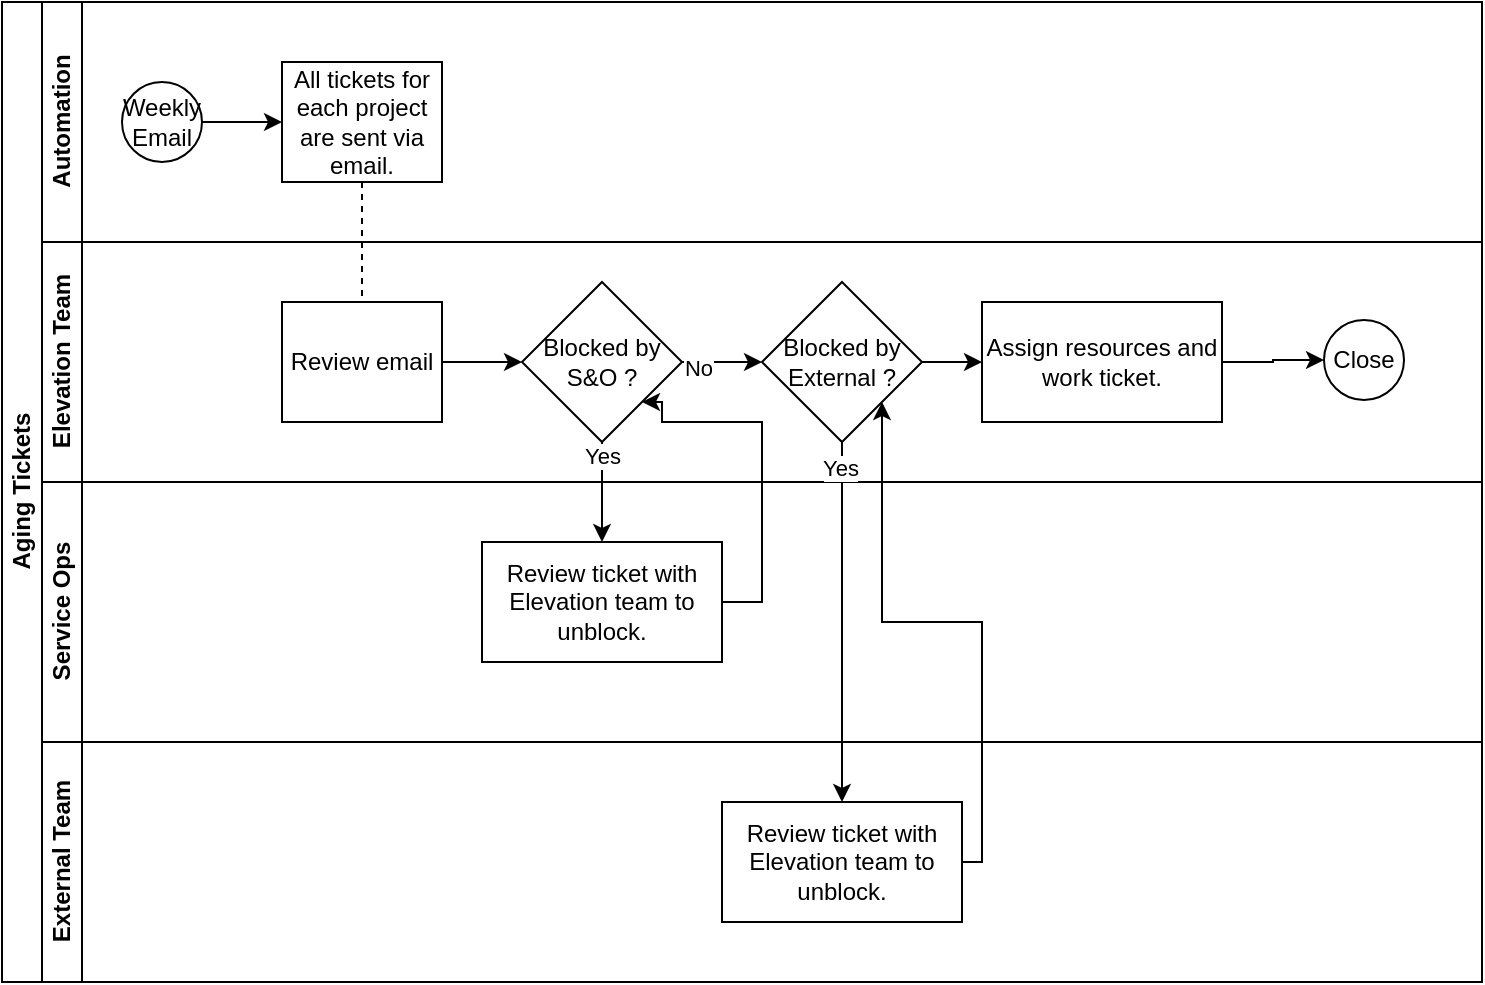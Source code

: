 <mxfile version="20.5.1" type="github">
  <diagram id="prtHgNgQTEPvFCAcTncT" name="Page-1">
    <mxGraphModel dx="891" dy="947" grid="1" gridSize="10" guides="1" tooltips="1" connect="1" arrows="1" fold="1" page="1" pageScale="1" pageWidth="827" pageHeight="1169" math="0" shadow="0">
      <root>
        <mxCell id="0" />
        <mxCell id="1" parent="0" />
        <mxCell id="dNxyNK7c78bLwvsdeMH5-19" value="Aging Tickets" style="swimlane;html=1;childLayout=stackLayout;resizeParent=1;resizeParentMax=0;horizontal=0;startSize=20;horizontalStack=0;" parent="1" vertex="1">
          <mxGeometry x="120" y="130" width="740" height="490" as="geometry" />
        </mxCell>
        <mxCell id="dNxyNK7c78bLwvsdeMH5-27" value="" style="edgeStyle=orthogonalEdgeStyle;rounded=0;orthogonalLoop=1;jettySize=auto;html=1;dashed=1;endArrow=none;endFill=0;" parent="dNxyNK7c78bLwvsdeMH5-19" source="dNxyNK7c78bLwvsdeMH5-24" target="dNxyNK7c78bLwvsdeMH5-26" edge="1">
          <mxGeometry relative="1" as="geometry" />
        </mxCell>
        <mxCell id="dNxyNK7c78bLwvsdeMH5-20" value="Automation" style="swimlane;html=1;startSize=20;horizontal=0;" parent="dNxyNK7c78bLwvsdeMH5-19" vertex="1">
          <mxGeometry x="20" width="720" height="120" as="geometry" />
        </mxCell>
        <mxCell id="dNxyNK7c78bLwvsdeMH5-25" value="" style="edgeStyle=orthogonalEdgeStyle;rounded=0;orthogonalLoop=1;jettySize=auto;html=1;" parent="dNxyNK7c78bLwvsdeMH5-20" source="dNxyNK7c78bLwvsdeMH5-23" target="dNxyNK7c78bLwvsdeMH5-24" edge="1">
          <mxGeometry relative="1" as="geometry" />
        </mxCell>
        <mxCell id="dNxyNK7c78bLwvsdeMH5-23" value="Weekly Email" style="ellipse;whiteSpace=wrap;html=1;" parent="dNxyNK7c78bLwvsdeMH5-20" vertex="1">
          <mxGeometry x="40" y="40" width="40" height="40" as="geometry" />
        </mxCell>
        <mxCell id="dNxyNK7c78bLwvsdeMH5-24" value="All tickets for each project are sent via email." style="rounded=0;whiteSpace=wrap;html=1;fontFamily=Helvetica;fontSize=12;fontColor=#000000;align=center;" parent="dNxyNK7c78bLwvsdeMH5-20" vertex="1">
          <mxGeometry x="120" y="30" width="80" height="60" as="geometry" />
        </mxCell>
        <mxCell id="dNxyNK7c78bLwvsdeMH5-21" value="Elevation Team" style="swimlane;html=1;startSize=20;horizontal=0;" parent="dNxyNK7c78bLwvsdeMH5-19" vertex="1">
          <mxGeometry x="20" y="120" width="720" height="120" as="geometry" />
        </mxCell>
        <mxCell id="dNxyNK7c78bLwvsdeMH5-29" value="" style="edgeStyle=orthogonalEdgeStyle;rounded=0;orthogonalLoop=1;jettySize=auto;html=1;endArrow=classic;endFill=1;" parent="dNxyNK7c78bLwvsdeMH5-21" source="dNxyNK7c78bLwvsdeMH5-26" target="dNxyNK7c78bLwvsdeMH5-28" edge="1">
          <mxGeometry relative="1" as="geometry" />
        </mxCell>
        <mxCell id="dNxyNK7c78bLwvsdeMH5-26" value="Review email" style="rounded=0;whiteSpace=wrap;html=1;fontFamily=Helvetica;fontSize=12;fontColor=#000000;align=center;" parent="dNxyNK7c78bLwvsdeMH5-21" vertex="1">
          <mxGeometry x="120" y="30" width="80" height="60" as="geometry" />
        </mxCell>
        <mxCell id="V2aYn66x58N84pKogv1D-10" value="" style="edgeStyle=orthogonalEdgeStyle;rounded=0;orthogonalLoop=1;jettySize=auto;html=1;" edge="1" parent="dNxyNK7c78bLwvsdeMH5-21" source="dNxyNK7c78bLwvsdeMH5-28" target="V2aYn66x58N84pKogv1D-9">
          <mxGeometry relative="1" as="geometry" />
        </mxCell>
        <mxCell id="V2aYn66x58N84pKogv1D-11" value="No" style="edgeLabel;html=1;align=center;verticalAlign=middle;resizable=0;points=[];" vertex="1" connectable="0" parent="V2aYn66x58N84pKogv1D-10">
          <mxGeometry x="-0.6" y="-3" relative="1" as="geometry">
            <mxPoint as="offset" />
          </mxGeometry>
        </mxCell>
        <mxCell id="dNxyNK7c78bLwvsdeMH5-28" value="Blocked by S&amp;amp;O ?" style="rhombus;whiteSpace=wrap;html=1;fontFamily=Helvetica;fontSize=12;fontColor=#000000;align=center;" parent="dNxyNK7c78bLwvsdeMH5-21" vertex="1">
          <mxGeometry x="240" y="20" width="80" height="80" as="geometry" />
        </mxCell>
        <mxCell id="V2aYn66x58N84pKogv1D-22" value="" style="edgeStyle=orthogonalEdgeStyle;rounded=0;orthogonalLoop=1;jettySize=auto;html=1;" edge="1" parent="dNxyNK7c78bLwvsdeMH5-21" source="V2aYn66x58N84pKogv1D-9" target="V2aYn66x58N84pKogv1D-21">
          <mxGeometry relative="1" as="geometry" />
        </mxCell>
        <mxCell id="V2aYn66x58N84pKogv1D-9" value="Blocked by External ?" style="rhombus;whiteSpace=wrap;html=1;fontFamily=Helvetica;fontSize=12;fontColor=#000000;align=center;" vertex="1" parent="dNxyNK7c78bLwvsdeMH5-21">
          <mxGeometry x="360" y="20" width="80" height="80" as="geometry" />
        </mxCell>
        <mxCell id="V2aYn66x58N84pKogv1D-21" value="Assign resources and work ticket." style="whiteSpace=wrap;html=1;fontColor=#000000;" vertex="1" parent="dNxyNK7c78bLwvsdeMH5-21">
          <mxGeometry x="470" y="30" width="120" height="60" as="geometry" />
        </mxCell>
        <mxCell id="dNxyNK7c78bLwvsdeMH5-22" value="Service Ops" style="swimlane;html=1;startSize=20;horizontal=0;" parent="dNxyNK7c78bLwvsdeMH5-19" vertex="1">
          <mxGeometry x="20" y="240" width="720" height="130" as="geometry" />
        </mxCell>
        <mxCell id="V2aYn66x58N84pKogv1D-6" value="Review ticket with Elevation team to unblock." style="whiteSpace=wrap;html=1;fontColor=#000000;" vertex="1" parent="dNxyNK7c78bLwvsdeMH5-22">
          <mxGeometry x="220" y="30" width="120" height="60" as="geometry" />
        </mxCell>
        <mxCell id="V2aYn66x58N84pKogv1D-12" value="External Team" style="swimlane;html=1;startSize=20;horizontal=0;" vertex="1" parent="dNxyNK7c78bLwvsdeMH5-19">
          <mxGeometry x="20" y="370" width="720" height="120" as="geometry" />
        </mxCell>
        <mxCell id="V2aYn66x58N84pKogv1D-14" value="Review ticket with Elevation team to unblock." style="whiteSpace=wrap;html=1;fontColor=#000000;" vertex="1" parent="V2aYn66x58N84pKogv1D-12">
          <mxGeometry x="340" y="30" width="120" height="60" as="geometry" />
        </mxCell>
        <mxCell id="V2aYn66x58N84pKogv1D-7" value="Yes" style="edgeStyle=orthogonalEdgeStyle;rounded=0;orthogonalLoop=1;jettySize=auto;html=1;" edge="1" parent="dNxyNK7c78bLwvsdeMH5-19" source="dNxyNK7c78bLwvsdeMH5-28" target="V2aYn66x58N84pKogv1D-6">
          <mxGeometry x="-0.714" relative="1" as="geometry">
            <mxPoint as="offset" />
          </mxGeometry>
        </mxCell>
        <mxCell id="V2aYn66x58N84pKogv1D-15" value="" style="edgeStyle=orthogonalEdgeStyle;rounded=0;orthogonalLoop=1;jettySize=auto;html=1;" edge="1" parent="dNxyNK7c78bLwvsdeMH5-19" source="V2aYn66x58N84pKogv1D-9" target="V2aYn66x58N84pKogv1D-14">
          <mxGeometry relative="1" as="geometry" />
        </mxCell>
        <mxCell id="V2aYn66x58N84pKogv1D-20" value="Yes" style="edgeLabel;html=1;align=center;verticalAlign=middle;resizable=0;points=[];" vertex="1" connectable="0" parent="V2aYn66x58N84pKogv1D-15">
          <mxGeometry x="-0.861" y="-1" relative="1" as="geometry">
            <mxPoint as="offset" />
          </mxGeometry>
        </mxCell>
        <mxCell id="V2aYn66x58N84pKogv1D-18" style="edgeStyle=orthogonalEdgeStyle;rounded=0;orthogonalLoop=1;jettySize=auto;html=1;entryX=1;entryY=1;entryDx=0;entryDy=0;" edge="1" parent="dNxyNK7c78bLwvsdeMH5-19" source="V2aYn66x58N84pKogv1D-14" target="V2aYn66x58N84pKogv1D-9">
          <mxGeometry relative="1" as="geometry">
            <Array as="points">
              <mxPoint x="490" y="430" />
              <mxPoint x="490" y="310" />
              <mxPoint x="440" y="310" />
            </Array>
          </mxGeometry>
        </mxCell>
        <mxCell id="V2aYn66x58N84pKogv1D-19" style="edgeStyle=orthogonalEdgeStyle;rounded=0;orthogonalLoop=1;jettySize=auto;html=1;entryX=1;entryY=1;entryDx=0;entryDy=0;" edge="1" parent="dNxyNK7c78bLwvsdeMH5-19" source="V2aYn66x58N84pKogv1D-6" target="dNxyNK7c78bLwvsdeMH5-28">
          <mxGeometry relative="1" as="geometry">
            <Array as="points">
              <mxPoint x="380" y="300" />
              <mxPoint x="380" y="210" />
              <mxPoint x="330" y="210" />
              <mxPoint x="330" y="200" />
            </Array>
          </mxGeometry>
        </mxCell>
        <mxCell id="V2aYn66x58N84pKogv1D-24" value="" style="edgeStyle=orthogonalEdgeStyle;rounded=0;orthogonalLoop=1;jettySize=auto;html=1;entryX=0;entryY=0.5;entryDx=0;entryDy=0;" edge="1" parent="1" source="V2aYn66x58N84pKogv1D-21" target="dNxyNK7c78bLwvsdeMH5-32">
          <mxGeometry relative="1" as="geometry">
            <mxPoint x="810" y="300" as="targetPoint" />
          </mxGeometry>
        </mxCell>
        <mxCell id="dNxyNK7c78bLwvsdeMH5-32" value="Close" style="ellipse;whiteSpace=wrap;html=1;" parent="1" vertex="1">
          <mxGeometry x="781" y="289" width="40" height="40" as="geometry" />
        </mxCell>
      </root>
    </mxGraphModel>
  </diagram>
</mxfile>
